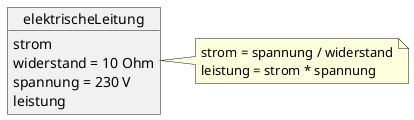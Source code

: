 @startuml

object elektrischeLeitung {
  strom
  widerstand = 10 Ohm
  spannung = 230 V
  leistung
}

note right of elektrischeLeitung
  strom = spannung / widerstand
  leistung = strom * spannung
end note

@enduml

